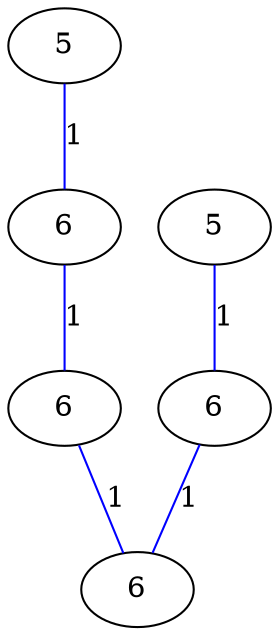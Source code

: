 graph G {
	0 [label="5"];
	1 [label="5"];
	2 [label="6"];
	3 [label="6"];
	4 [label="6"];
	5 [label="6"];
	0 -- 2 [label="1", color=blue];
	1 -- 4 [label="1", color=blue];
	2 -- 3 [label="1", color=blue];
	3 -- 5 [label="1", color=blue];
	4 -- 5 [label="1", color=blue];
}